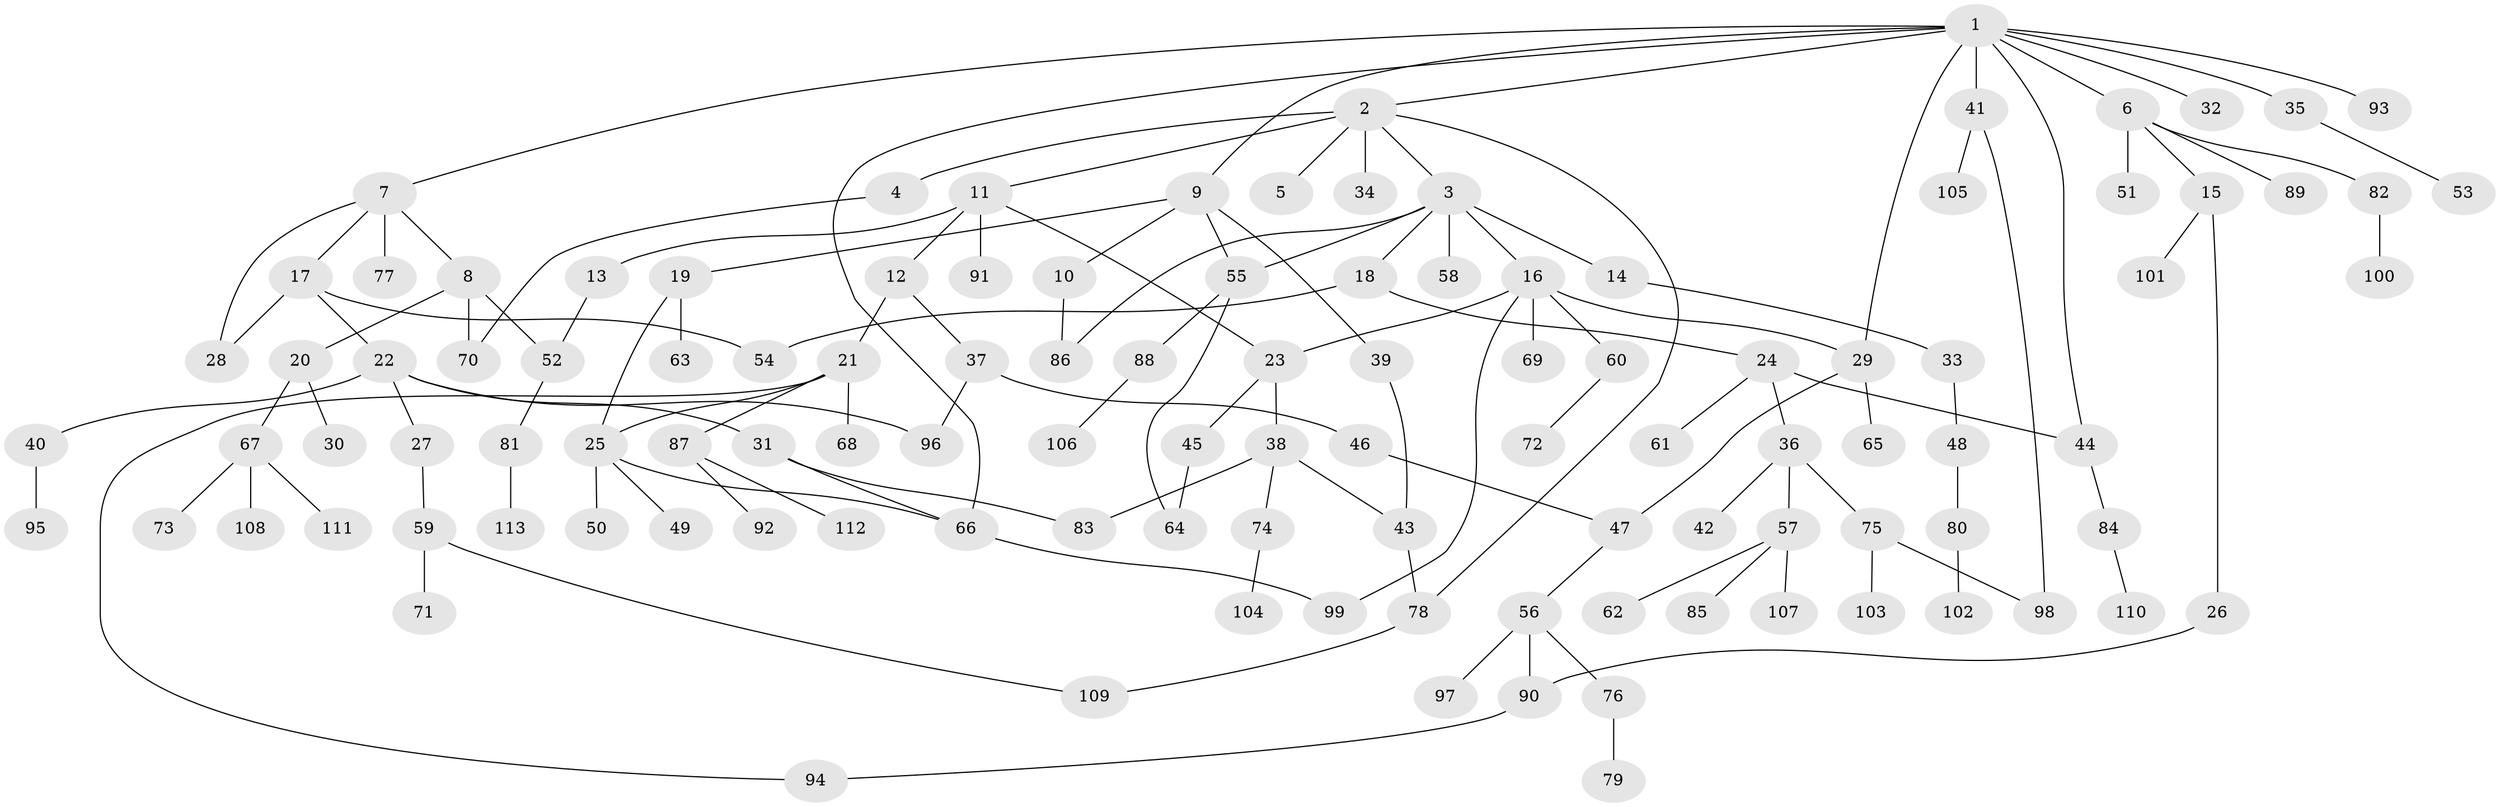 // Generated by graph-tools (version 1.1) at 2025/25/03/09/25 03:25:29]
// undirected, 113 vertices, 135 edges
graph export_dot {
graph [start="1"]
  node [color=gray90,style=filled];
  1;
  2;
  3;
  4;
  5;
  6;
  7;
  8;
  9;
  10;
  11;
  12;
  13;
  14;
  15;
  16;
  17;
  18;
  19;
  20;
  21;
  22;
  23;
  24;
  25;
  26;
  27;
  28;
  29;
  30;
  31;
  32;
  33;
  34;
  35;
  36;
  37;
  38;
  39;
  40;
  41;
  42;
  43;
  44;
  45;
  46;
  47;
  48;
  49;
  50;
  51;
  52;
  53;
  54;
  55;
  56;
  57;
  58;
  59;
  60;
  61;
  62;
  63;
  64;
  65;
  66;
  67;
  68;
  69;
  70;
  71;
  72;
  73;
  74;
  75;
  76;
  77;
  78;
  79;
  80;
  81;
  82;
  83;
  84;
  85;
  86;
  87;
  88;
  89;
  90;
  91;
  92;
  93;
  94;
  95;
  96;
  97;
  98;
  99;
  100;
  101;
  102;
  103;
  104;
  105;
  106;
  107;
  108;
  109;
  110;
  111;
  112;
  113;
  1 -- 2;
  1 -- 6;
  1 -- 7;
  1 -- 9;
  1 -- 32;
  1 -- 35;
  1 -- 41;
  1 -- 44;
  1 -- 93;
  1 -- 29;
  1 -- 66;
  2 -- 3;
  2 -- 4;
  2 -- 5;
  2 -- 11;
  2 -- 34;
  2 -- 78;
  3 -- 14;
  3 -- 16;
  3 -- 18;
  3 -- 58;
  3 -- 86;
  3 -- 55;
  4 -- 70;
  6 -- 15;
  6 -- 51;
  6 -- 82;
  6 -- 89;
  7 -- 8;
  7 -- 17;
  7 -- 28;
  7 -- 77;
  8 -- 20;
  8 -- 70;
  8 -- 52;
  9 -- 10;
  9 -- 19;
  9 -- 39;
  9 -- 55;
  10 -- 86;
  11 -- 12;
  11 -- 13;
  11 -- 23;
  11 -- 91;
  12 -- 21;
  12 -- 37;
  13 -- 52;
  14 -- 33;
  15 -- 26;
  15 -- 101;
  16 -- 29;
  16 -- 60;
  16 -- 69;
  16 -- 99;
  16 -- 23;
  17 -- 22;
  17 -- 54;
  17 -- 28;
  18 -- 24;
  18 -- 54;
  19 -- 25;
  19 -- 63;
  20 -- 30;
  20 -- 67;
  21 -- 68;
  21 -- 87;
  21 -- 94;
  21 -- 25;
  22 -- 27;
  22 -- 31;
  22 -- 40;
  22 -- 96;
  23 -- 38;
  23 -- 45;
  24 -- 36;
  24 -- 61;
  24 -- 44;
  25 -- 49;
  25 -- 50;
  25 -- 66;
  26 -- 90;
  27 -- 59;
  29 -- 65;
  29 -- 47;
  31 -- 66;
  31 -- 83;
  33 -- 48;
  35 -- 53;
  36 -- 42;
  36 -- 57;
  36 -- 75;
  37 -- 46;
  37 -- 96;
  38 -- 43;
  38 -- 74;
  38 -- 83;
  39 -- 43;
  40 -- 95;
  41 -- 105;
  41 -- 98;
  43 -- 78;
  44 -- 84;
  45 -- 64;
  46 -- 47;
  47 -- 56;
  48 -- 80;
  52 -- 81;
  55 -- 64;
  55 -- 88;
  56 -- 76;
  56 -- 97;
  56 -- 90;
  57 -- 62;
  57 -- 85;
  57 -- 107;
  59 -- 71;
  59 -- 109;
  60 -- 72;
  66 -- 99;
  67 -- 73;
  67 -- 108;
  67 -- 111;
  74 -- 104;
  75 -- 98;
  75 -- 103;
  76 -- 79;
  78 -- 109;
  80 -- 102;
  81 -- 113;
  82 -- 100;
  84 -- 110;
  87 -- 92;
  87 -- 112;
  88 -- 106;
  90 -- 94;
}
